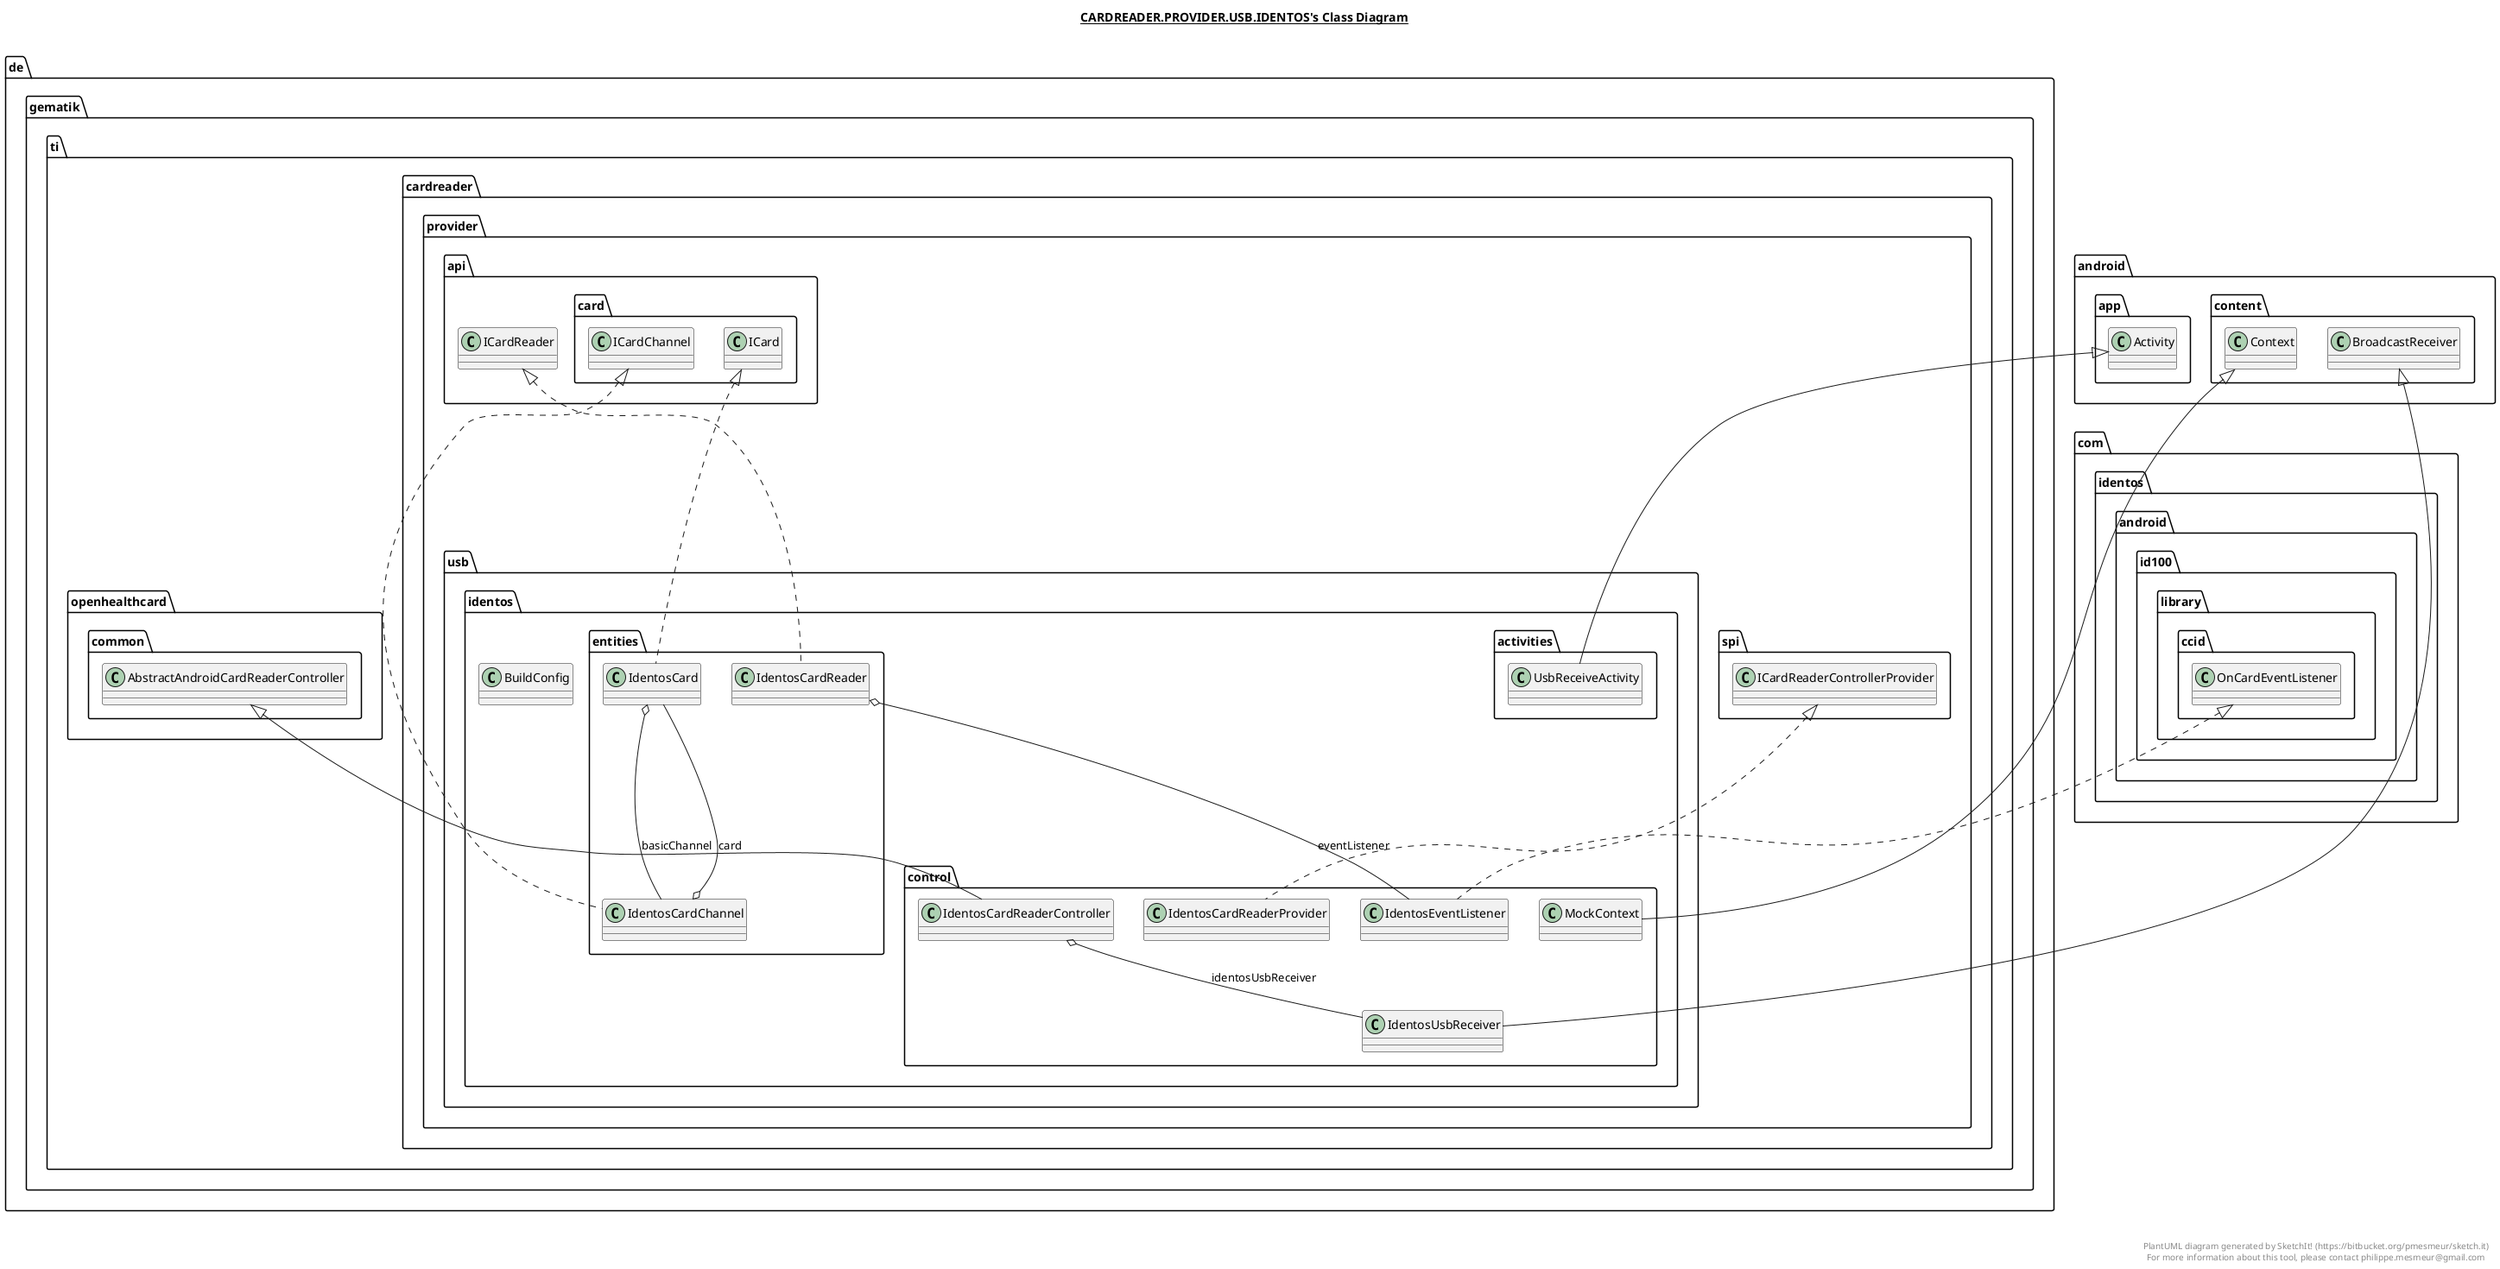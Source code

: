 @startuml

title __CARDREADER.PROVIDER.USB.IDENTOS's Class Diagram__\n

  namespace de.gematik.ti.cardreader.provider.usb.identos {
    class de.gematik.ti.cardreader.provider.usb.identos.BuildConfig {
    }
  }
  

  namespace de.gematik.ti.cardreader.provider.usb.identos {
    class de.gematik.ti.cardreader.provider.usb.identos.BuildConfig {
    }
  }
  

  namespace de.gematik.ti.cardreader.provider.usb.identos {
    namespace activities {
      class de.gematik.ti.cardreader.provider.usb.identos.activities.UsbReceiveActivity {
      }
    }
  }
  

  namespace de.gematik.ti.cardreader.provider.usb.identos {
    namespace control {
      class de.gematik.ti.cardreader.provider.usb.identos.control.IdentosCardReaderController {
      }
    }
  }
  

  namespace de.gematik.ti.cardreader.provider.usb.identos {
    namespace control {
      class de.gematik.ti.cardreader.provider.usb.identos.control.IdentosCardReaderProvider {
      }
    }
  }
  

  namespace de.gematik.ti.cardreader.provider.usb.identos {
    namespace control {
      class de.gematik.ti.cardreader.provider.usb.identos.control.IdentosEventListener {
      }
    }
  }
  

  namespace de.gematik.ti.cardreader.provider.usb.identos {
    namespace control {
      class de.gematik.ti.cardreader.provider.usb.identos.control.IdentosUsbReceiver {
      }
    }
  }
  

  namespace de.gematik.ti.cardreader.provider.usb.identos {
    namespace control {
      class de.gematik.ti.cardreader.provider.usb.identos.control.MockContext {
      }
    }
  }
  

  namespace de.gematik.ti.cardreader.provider.usb.identos {
    namespace entities {
      class de.gematik.ti.cardreader.provider.usb.identos.entities.IdentosCard {
      }
    }
  }
  

  namespace de.gematik.ti.cardreader.provider.usb.identos {
    namespace entities {
      class de.gematik.ti.cardreader.provider.usb.identos.entities.IdentosCardChannel {
      }
    }
  }
  

  namespace de.gematik.ti.cardreader.provider.usb.identos {
    namespace entities {
      class de.gematik.ti.cardreader.provider.usb.identos.entities.IdentosCardReader {
      }
    }
  }
  

  de.gematik.ti.cardreader.provider.usb.identos.activities.UsbReceiveActivity -up-|> android.app.Activity
  de.gematik.ti.cardreader.provider.usb.identos.control.IdentosCardReaderController -up-|> de.gematik.ti.openhealthcard.common.AbstractAndroidCardReaderController
  de.gematik.ti.cardreader.provider.usb.identos.control.IdentosCardReaderController o-- de.gematik.ti.cardreader.provider.usb.identos.control.IdentosUsbReceiver : identosUsbReceiver
  de.gematik.ti.cardreader.provider.usb.identos.control.IdentosCardReaderProvider .up.|> de.gematik.ti.cardreader.provider.spi.ICardReaderControllerProvider
  de.gematik.ti.cardreader.provider.usb.identos.control.IdentosEventListener .up.|> com.identos.android.id100.library.ccid.OnCardEventListener
  de.gematik.ti.cardreader.provider.usb.identos.control.IdentosUsbReceiver -up-|> android.content.BroadcastReceiver
  de.gematik.ti.cardreader.provider.usb.identos.control.MockContext -up-|> android.content.Context
  de.gematik.ti.cardreader.provider.usb.identos.entities.IdentosCard .up.|> de.gematik.ti.cardreader.provider.api.card.ICard
  de.gematik.ti.cardreader.provider.usb.identos.entities.IdentosCard o-- de.gematik.ti.cardreader.provider.usb.identos.entities.IdentosCardChannel : basicChannel
  de.gematik.ti.cardreader.provider.usb.identos.entities.IdentosCardChannel .up.|> de.gematik.ti.cardreader.provider.api.card.ICardChannel
  de.gematik.ti.cardreader.provider.usb.identos.entities.IdentosCardChannel o-- de.gematik.ti.cardreader.provider.usb.identos.entities.IdentosCard : card
  de.gematik.ti.cardreader.provider.usb.identos.entities.IdentosCardReader .up.|> de.gematik.ti.cardreader.provider.api.ICardReader
  de.gematik.ti.cardreader.provider.usb.identos.entities.IdentosCardReader o-- de.gematik.ti.cardreader.provider.usb.identos.control.IdentosEventListener : eventListener


right footer


PlantUML diagram generated by SketchIt! (https://bitbucket.org/pmesmeur/sketch.it)
For more information about this tool, please contact philippe.mesmeur@gmail.com
endfooter

@enduml
